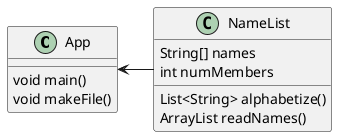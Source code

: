 @startuml
'https://plantuml.com/class-diagram

class App{
void main()
void makeFile()
}

App <- NameList

class NameList {
String[] names
int numMembers

List<String> alphabetize()
ArrayList readNames()
}

@enduml